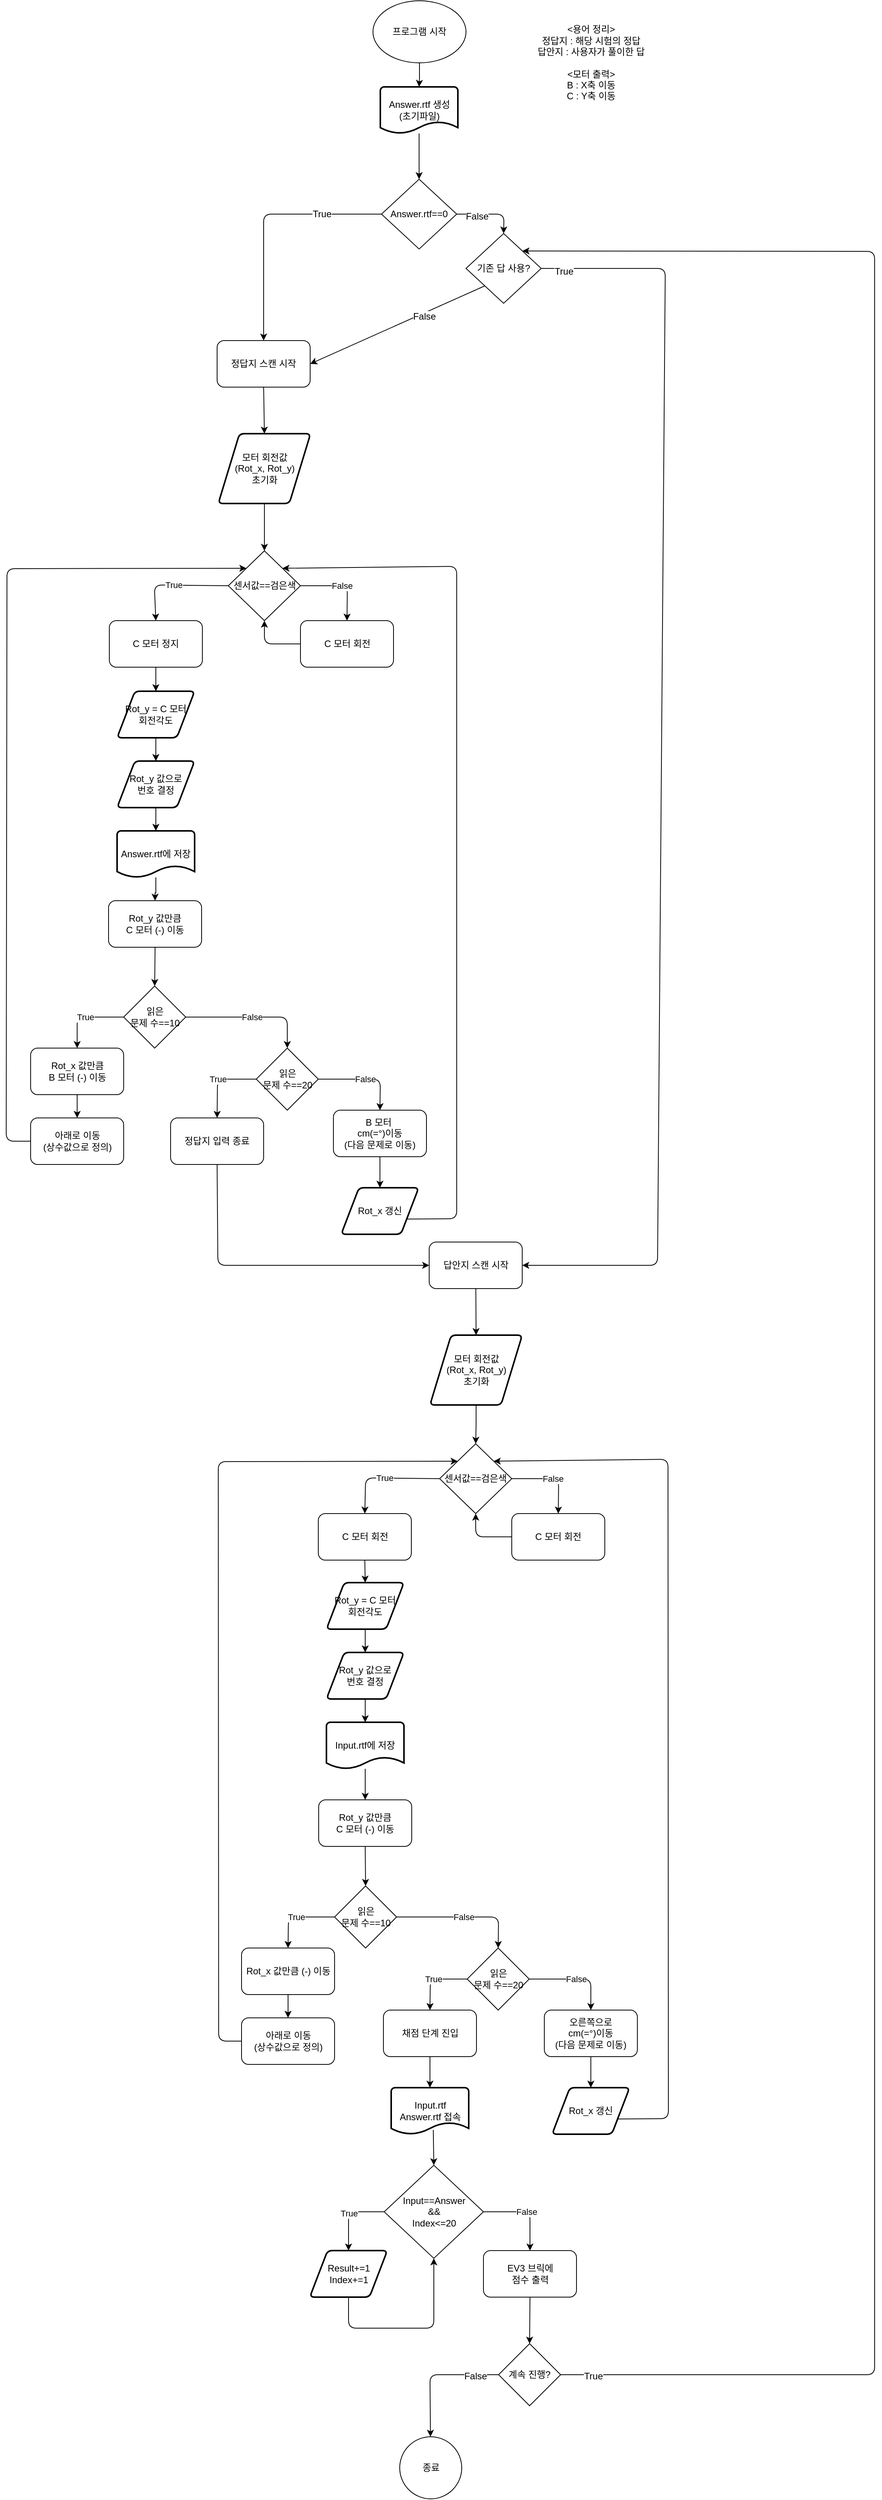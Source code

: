 <mxfile version="12.2.2" type="device" pages="1"><diagram id="v35AwFb4a6q7Ssd2gTC4" name="Page-1"><mxGraphModel dx="3181" dy="1154" grid="1" gridSize="10" guides="1" tooltips="1" connect="1" arrows="1" fold="1" page="1" pageScale="1" pageWidth="827" pageHeight="1169" math="0" shadow="0"><root><mxCell id="0"/><mxCell id="1" parent="0"/><mxCell id="Ygh2MqDzM9ctfmn7t2WT-12" value="" style="edgeStyle=orthogonalEdgeStyle;rounded=0;orthogonalLoop=1;jettySize=auto;html=1;entryX=0.5;entryY=0;entryDx=0;entryDy=0;entryPerimeter=0;" parent="1" source="Ygh2MqDzM9ctfmn7t2WT-1" target="pk9eYHzehfuOCcTNGWm--81" edge="1"><mxGeometry relative="1" as="geometry"><mxPoint x="413" y="170" as="targetPoint"/></mxGeometry></mxCell><mxCell id="Ygh2MqDzM9ctfmn7t2WT-1" value="프로그램 시작" style="ellipse;whiteSpace=wrap;html=1;" parent="1" vertex="1"><mxGeometry x="353" y="60" width="120" height="80" as="geometry"/></mxCell><mxCell id="Ygh2MqDzM9ctfmn7t2WT-9" value="Answer.rtf==0" style="rhombus;whiteSpace=wrap;html=1;" parent="1" vertex="1"><mxGeometry x="364" y="290" width="97" height="90" as="geometry"/></mxCell><mxCell id="Ygh2MqDzM9ctfmn7t2WT-19" value="기존 답 사용?" style="rhombus;whiteSpace=wrap;html=1;" parent="1" vertex="1"><mxGeometry x="473" y="360" width="97" height="90" as="geometry"/></mxCell><mxCell id="kCAXmNmW0ed_6tgoMwiN-2" value="정답지 스캔 시작" style="rounded=1;whiteSpace=wrap;html=1;" parent="1" vertex="1"><mxGeometry x="152" y="498" width="120" height="60" as="geometry"/></mxCell><mxCell id="kCAXmNmW0ed_6tgoMwiN-8" value="&amp;lt;용어 정리&amp;gt;&lt;br&gt;정답지 : 해당 시험의 정답&lt;br&gt;답안지 : 사용자가 풀이한 답&lt;br&gt;&lt;br&gt;&amp;lt;모터 출력&amp;gt;&lt;br&gt;B : X축 이동&lt;br&gt;C : Y축 이동" style="text;html=1;strokeColor=none;fillColor=none;align=center;verticalAlign=middle;whiteSpace=wrap;rounded=0;" parent="1" vertex="1"><mxGeometry x="485.5" y="60" width="297" height="160" as="geometry"/></mxCell><mxCell id="pk9eYHzehfuOCcTNGWm--82" value="" style="edgeStyle=orthogonalEdgeStyle;rounded=0;orthogonalLoop=1;jettySize=auto;html=1;" edge="1" parent="1" source="pk9eYHzehfuOCcTNGWm--81" target="Ygh2MqDzM9ctfmn7t2WT-9"><mxGeometry relative="1" as="geometry"/></mxCell><mxCell id="pk9eYHzehfuOCcTNGWm--81" value="Answer.rtf 생성&lt;br&gt;(초기파일)" style="strokeWidth=2;html=1;shape=mxgraph.flowchart.document2;whiteSpace=wrap;size=0.25;" vertex="1" parent="1"><mxGeometry x="362.5" y="171" width="100" height="60" as="geometry"/></mxCell><mxCell id="pk9eYHzehfuOCcTNGWm--113" value="모터 회전값&lt;br&gt;(Rot_x, Rot_y)&lt;br&gt;초기화" style="shape=parallelogram;html=1;strokeWidth=2;perimeter=parallelogramPerimeter;whiteSpace=wrap;rounded=1;arcSize=12;size=0.23;" vertex="1" parent="1"><mxGeometry x="153.5" y="618" width="119" height="90" as="geometry"/></mxCell><mxCell id="pk9eYHzehfuOCcTNGWm--117" value="센서값==검은색" style="rhombus;whiteSpace=wrap;html=1;" vertex="1" parent="1"><mxGeometry x="166.5" y="769" width="93" height="90" as="geometry"/></mxCell><mxCell id="pk9eYHzehfuOCcTNGWm--118" value="C 모터 회전" style="rounded=1;whiteSpace=wrap;html=1;" vertex="1" parent="1"><mxGeometry x="259.5" y="859" width="120" height="60" as="geometry"/></mxCell><mxCell id="pk9eYHzehfuOCcTNGWm--119" value="True" style="endArrow=classic;html=1;exitX=0;exitY=0.5;exitDx=0;exitDy=0;entryX=0.5;entryY=0;entryDx=0;entryDy=0;" edge="1" parent="1" source="pk9eYHzehfuOCcTNGWm--130" target="pk9eYHzehfuOCcTNGWm--218"><mxGeometry width="50" height="50" relative="1" as="geometry"><mxPoint x="164" y="1537.5" as="sourcePoint"/><mxPoint x="154" y="1509" as="targetPoint"/><Array as="points"><mxPoint x="152.5" y="1450"/></Array></mxGeometry></mxCell><mxCell id="pk9eYHzehfuOCcTNGWm--120" value="Rot_y 값만큼&lt;br&gt;C 모터 (-) 이동" style="rounded=1;whiteSpace=wrap;html=1;" vertex="1" parent="1"><mxGeometry x="12" y="1220" width="120" height="60" as="geometry"/></mxCell><mxCell id="pk9eYHzehfuOCcTNGWm--121" value="읽은&lt;br&gt;문제 수==10" style="rhombus;whiteSpace=wrap;html=1;" vertex="1" parent="1"><mxGeometry x="31.5" y="1330" width="80" height="80" as="geometry"/></mxCell><mxCell id="pk9eYHzehfuOCcTNGWm--122" value="" style="edgeStyle=orthogonalEdgeStyle;rounded=0;orthogonalLoop=1;jettySize=auto;html=1;" edge="1" parent="1" source="pk9eYHzehfuOCcTNGWm--123" target="pk9eYHzehfuOCcTNGWm--140"><mxGeometry relative="1" as="geometry"/></mxCell><mxCell id="pk9eYHzehfuOCcTNGWm--123" value="B 모터&amp;nbsp;&lt;br&gt;cm(=°)이동&lt;br&gt;(다음 문제로 이동)" style="rounded=1;whiteSpace=wrap;html=1;" vertex="1" parent="1"><mxGeometry x="302" y="1490" width="120" height="60" as="geometry"/></mxCell><mxCell id="pk9eYHzehfuOCcTNGWm--124" value="True" style="endArrow=classic;html=1;exitX=0;exitY=0.5;exitDx=0;exitDy=0;entryX=0.5;entryY=0;entryDx=0;entryDy=0;" edge="1" parent="1" source="pk9eYHzehfuOCcTNGWm--121" target="pk9eYHzehfuOCcTNGWm--128"><mxGeometry width="50" height="50" relative="1" as="geometry"><mxPoint x="-274.5" y="1340" as="sourcePoint"/><mxPoint x="15" y="1460" as="targetPoint"/><Array as="points"><mxPoint x="-28.5" y="1370"/></Array></mxGeometry></mxCell><mxCell id="pk9eYHzehfuOCcTNGWm--125" value="True" style="endArrow=classic;html=1;exitX=0;exitY=0.5;exitDx=0;exitDy=0;entryX=0.5;entryY=0;entryDx=0;entryDy=0;" edge="1" parent="1" source="pk9eYHzehfuOCcTNGWm--117" target="pk9eYHzehfuOCcTNGWm--229"><mxGeometry width="50" height="50" relative="1" as="geometry"><mxPoint x="-16.5" y="1033" as="sourcePoint"/><mxPoint x="20" y="840" as="targetPoint"/><Array as="points"><mxPoint x="71" y="813"/></Array></mxGeometry></mxCell><mxCell id="pk9eYHzehfuOCcTNGWm--126" value="False" style="endArrow=classic;html=1;exitX=1;exitY=0.5;exitDx=0;exitDy=0;entryX=0.5;entryY=0;entryDx=0;entryDy=0;" edge="1" parent="1" source="pk9eYHzehfuOCcTNGWm--117" target="pk9eYHzehfuOCcTNGWm--118"><mxGeometry width="50" height="50" relative="1" as="geometry"><mxPoint x="-26.5" y="1023" as="sourcePoint"/><mxPoint x="381" y="818" as="targetPoint"/><Array as="points"><mxPoint x="320" y="814"/></Array></mxGeometry></mxCell><mxCell id="pk9eYHzehfuOCcTNGWm--127" value="" style="edgeStyle=orthogonalEdgeStyle;rounded=0;orthogonalLoop=1;jettySize=auto;html=1;" edge="1" parent="1" source="pk9eYHzehfuOCcTNGWm--128" target="pk9eYHzehfuOCcTNGWm--129"><mxGeometry relative="1" as="geometry"/></mxCell><mxCell id="pk9eYHzehfuOCcTNGWm--128" value="Rot_x 값만큼&lt;br&gt;B 모터 (-) 이동" style="rounded=1;whiteSpace=wrap;html=1;" vertex="1" parent="1"><mxGeometry x="-88.5" y="1410" width="120" height="60" as="geometry"/></mxCell><mxCell id="pk9eYHzehfuOCcTNGWm--129" value="아래로 이동&lt;br&gt;(상수값으로 정의)" style="rounded=1;whiteSpace=wrap;html=1;" vertex="1" parent="1"><mxGeometry x="-88.5" y="1500" width="120" height="60" as="geometry"/></mxCell><mxCell id="pk9eYHzehfuOCcTNGWm--130" value="읽은&lt;br&gt;문제 수==20" style="rhombus;whiteSpace=wrap;html=1;" vertex="1" parent="1"><mxGeometry x="202.5" y="1410" width="80" height="80" as="geometry"/></mxCell><mxCell id="pk9eYHzehfuOCcTNGWm--131" value="False" style="endArrow=classic;html=1;exitX=1;exitY=0.5;exitDx=0;exitDy=0;entryX=0.5;entryY=0;entryDx=0;entryDy=0;" edge="1" parent="1" source="pk9eYHzehfuOCcTNGWm--121" target="pk9eYHzehfuOCcTNGWm--130"><mxGeometry width="50" height="50" relative="1" as="geometry"><mxPoint x="-128" y="1150" as="sourcePoint"/><mxPoint x="-180.5" y="1235" as="targetPoint"/><Array as="points"><mxPoint x="242.5" y="1370"/></Array></mxGeometry></mxCell><mxCell id="pk9eYHzehfuOCcTNGWm--132" value="False" style="endArrow=classic;html=1;exitX=1;exitY=0.5;exitDx=0;exitDy=0;entryX=0.5;entryY=0;entryDx=0;entryDy=0;" edge="1" parent="1" source="pk9eYHzehfuOCcTNGWm--130" target="pk9eYHzehfuOCcTNGWm--123"><mxGeometry width="50" height="50" relative="1" as="geometry"><mxPoint x="-138.5" y="1650" as="sourcePoint"/><mxPoint x="-88.5" y="1600" as="targetPoint"/><Array as="points"><mxPoint x="362.5" y="1450"/></Array></mxGeometry></mxCell><mxCell id="pk9eYHzehfuOCcTNGWm--133" value="Rot_y = C 모터&lt;br&gt;회전각도" style="shape=parallelogram;html=1;strokeWidth=2;perimeter=parallelogramPerimeter;whiteSpace=wrap;rounded=1;arcSize=12;size=0.23;" vertex="1" parent="1"><mxGeometry x="23" y="950" width="100" height="60" as="geometry"/></mxCell><mxCell id="pk9eYHzehfuOCcTNGWm--134" value="" style="endArrow=classic;html=1;exitX=0;exitY=0.5;exitDx=0;exitDy=0;entryX=0.5;entryY=1;entryDx=0;entryDy=0;" edge="1" parent="1" source="pk9eYHzehfuOCcTNGWm--118" target="pk9eYHzehfuOCcTNGWm--117"><mxGeometry width="50" height="50" relative="1" as="geometry"><mxPoint x="-219" y="1399" as="sourcePoint"/><mxPoint x="-169" y="1349" as="targetPoint"/><Array as="points"><mxPoint x="213" y="889"/></Array></mxGeometry></mxCell><mxCell id="pk9eYHzehfuOCcTNGWm--135" value="" style="endArrow=classic;html=1;exitX=0.5;exitY=1;exitDx=0;exitDy=0;entryX=0.5;entryY=0;entryDx=0;entryDy=0;" edge="1" parent="1" source="pk9eYHzehfuOCcTNGWm--133" target="pk9eYHzehfuOCcTNGWm--137"><mxGeometry width="50" height="50" relative="1" as="geometry"><mxPoint x="-124" y="1179" as="sourcePoint"/><mxPoint x="-39" y="959" as="targetPoint"/></mxGeometry></mxCell><mxCell id="pk9eYHzehfuOCcTNGWm--136" value="" style="edgeStyle=orthogonalEdgeStyle;rounded=0;orthogonalLoop=1;jettySize=auto;html=1;" edge="1" parent="1" source="pk9eYHzehfuOCcTNGWm--137" target="pk9eYHzehfuOCcTNGWm--142"><mxGeometry relative="1" as="geometry"/></mxCell><mxCell id="pk9eYHzehfuOCcTNGWm--137" value="Rot_y 값으로&lt;br&gt;번호 결정" style="shape=parallelogram;html=1;strokeWidth=2;perimeter=parallelogramPerimeter;whiteSpace=wrap;rounded=1;arcSize=12;size=0.23;" vertex="1" parent="1"><mxGeometry x="23" y="1040" width="100" height="60" as="geometry"/></mxCell><mxCell id="pk9eYHzehfuOCcTNGWm--138" value="" style="endArrow=classic;html=1;exitX=0.5;exitY=1;exitDx=0;exitDy=0;entryX=0.5;entryY=0;entryDx=0;entryDy=0;" edge="1" parent="1" source="pk9eYHzehfuOCcTNGWm--120" target="pk9eYHzehfuOCcTNGWm--121"><mxGeometry width="50" height="50" relative="1" as="geometry"><mxPoint x="-99" y="1649" as="sourcePoint"/><mxPoint x="-49" y="1599" as="targetPoint"/></mxGeometry></mxCell><mxCell id="pk9eYHzehfuOCcTNGWm--140" value="Rot_x 갱신" style="shape=parallelogram;html=1;strokeWidth=2;perimeter=parallelogramPerimeter;whiteSpace=wrap;rounded=1;arcSize=12;size=0.23;" vertex="1" parent="1"><mxGeometry x="312" y="1590" width="100" height="60" as="geometry"/></mxCell><mxCell id="pk9eYHzehfuOCcTNGWm--141" value="" style="edgeStyle=orthogonalEdgeStyle;rounded=0;orthogonalLoop=1;jettySize=auto;html=1;" edge="1" parent="1" source="pk9eYHzehfuOCcTNGWm--142" target="pk9eYHzehfuOCcTNGWm--120"><mxGeometry relative="1" as="geometry"/></mxCell><mxCell id="pk9eYHzehfuOCcTNGWm--142" value="Answer.rtf에 저장" style="strokeWidth=2;html=1;shape=mxgraph.flowchart.document2;whiteSpace=wrap;size=0.25;" vertex="1" parent="1"><mxGeometry x="23" y="1130" width="100" height="60" as="geometry"/></mxCell><mxCell id="pk9eYHzehfuOCcTNGWm--143" value="" style="endArrow=classic;html=1;exitX=0;exitY=0.5;exitDx=0;exitDy=0;entryX=0;entryY=0;entryDx=0;entryDy=0;" edge="1" parent="1" source="pk9eYHzehfuOCcTNGWm--129" target="pk9eYHzehfuOCcTNGWm--117"><mxGeometry width="50" height="50" relative="1" as="geometry"><mxPoint x="851" y="1679" as="sourcePoint"/><mxPoint x="-129" y="969" as="targetPoint"/><Array as="points"><mxPoint x="-120" y="1530"/><mxPoint x="-119" y="792"/></Array></mxGeometry></mxCell><mxCell id="pk9eYHzehfuOCcTNGWm--144" value="" style="endArrow=classic;html=1;exitX=1;exitY=0.75;exitDx=0;exitDy=0;entryX=1;entryY=0;entryDx=0;entryDy=0;" edge="1" parent="1" source="pk9eYHzehfuOCcTNGWm--140" target="pk9eYHzehfuOCcTNGWm--117"><mxGeometry width="50" height="50" relative="1" as="geometry"><mxPoint x="861" y="1689" as="sourcePoint"/><mxPoint x="511" y="979" as="targetPoint"/><Array as="points"><mxPoint x="461" y="1630"/><mxPoint x="461" y="789"/></Array></mxGeometry></mxCell><mxCell id="pk9eYHzehfuOCcTNGWm--156" value="답안지 스캔 시작" style="rounded=1;whiteSpace=wrap;html=1;" vertex="1" parent="1"><mxGeometry x="425.5" y="1660" width="120" height="60" as="geometry"/></mxCell><mxCell id="pk9eYHzehfuOCcTNGWm--157" value="채점 단계 진입" style="rounded=1;whiteSpace=wrap;html=1;" vertex="1" parent="1"><mxGeometry x="366.5" y="2650" width="120" height="60" as="geometry"/></mxCell><mxCell id="pk9eYHzehfuOCcTNGWm--158" value="" style="edgeStyle=orthogonalEdgeStyle;rounded=0;orthogonalLoop=1;jettySize=auto;html=1;" edge="1" parent="1" source="pk9eYHzehfuOCcTNGWm--159" target="pk9eYHzehfuOCcTNGWm--160"><mxGeometry relative="1" as="geometry"/></mxCell><mxCell id="pk9eYHzehfuOCcTNGWm--159" value="모터 회전값&lt;br&gt;(Rot_x, Rot_y)&lt;br&gt;초기화" style="shape=parallelogram;html=1;strokeWidth=2;perimeter=parallelogramPerimeter;whiteSpace=wrap;rounded=1;arcSize=12;size=0.23;" vertex="1" parent="1"><mxGeometry x="426.5" y="1780" width="119" height="90" as="geometry"/></mxCell><mxCell id="pk9eYHzehfuOCcTNGWm--160" value="센서값==검은색" style="rhombus;whiteSpace=wrap;html=1;" vertex="1" parent="1"><mxGeometry x="439" y="1920" width="93" height="90" as="geometry"/></mxCell><mxCell id="pk9eYHzehfuOCcTNGWm--161" value="C 모터 회전" style="rounded=1;whiteSpace=wrap;html=1;" vertex="1" parent="1"><mxGeometry x="532" y="2010" width="120" height="60" as="geometry"/></mxCell><mxCell id="pk9eYHzehfuOCcTNGWm--162" value="True" style="endArrow=classic;html=1;exitX=0;exitY=0.5;exitDx=0;exitDy=0;entryX=0.5;entryY=0;entryDx=0;entryDy=0;" edge="1" parent="1" source="pk9eYHzehfuOCcTNGWm--173" target="pk9eYHzehfuOCcTNGWm--157"><mxGeometry width="50" height="50" relative="1" as="geometry"><mxPoint x="436.5" y="2637.5" as="sourcePoint"/><mxPoint x="414" y="2670" as="targetPoint"/><Array as="points"><mxPoint x="427" y="2610"/></Array></mxGeometry></mxCell><mxCell id="pk9eYHzehfuOCcTNGWm--163" value="Rot_y 값만큼&lt;br&gt;C 모터 (-) 이동" style="rounded=1;whiteSpace=wrap;html=1;" vertex="1" parent="1"><mxGeometry x="283" y="2379" width="120" height="60" as="geometry"/></mxCell><mxCell id="pk9eYHzehfuOCcTNGWm--164" value="읽은&lt;br&gt;문제 수==10" style="rhombus;whiteSpace=wrap;html=1;" vertex="1" parent="1"><mxGeometry x="303.5" y="2490" width="80" height="80" as="geometry"/></mxCell><mxCell id="pk9eYHzehfuOCcTNGWm--165" value="" style="edgeStyle=orthogonalEdgeStyle;rounded=0;orthogonalLoop=1;jettySize=auto;html=1;" edge="1" parent="1" source="pk9eYHzehfuOCcTNGWm--166" target="pk9eYHzehfuOCcTNGWm--183"><mxGeometry relative="1" as="geometry"/></mxCell><mxCell id="pk9eYHzehfuOCcTNGWm--166" value="오른쪽으로 &lt;br&gt;cm(=°)이동&lt;br&gt;(다음 문제로 이동)" style="rounded=1;whiteSpace=wrap;html=1;" vertex="1" parent="1"><mxGeometry x="574" y="2650" width="120" height="60" as="geometry"/></mxCell><mxCell id="pk9eYHzehfuOCcTNGWm--167" value="True" style="endArrow=classic;html=1;exitX=0;exitY=0.5;exitDx=0;exitDy=0;entryX=0.5;entryY=0;entryDx=0;entryDy=0;" edge="1" parent="1" source="pk9eYHzehfuOCcTNGWm--164" target="pk9eYHzehfuOCcTNGWm--171"><mxGeometry width="50" height="50" relative="1" as="geometry"><mxPoint x="-2" y="2440" as="sourcePoint"/><mxPoint x="287.5" y="2560" as="targetPoint"/><Array as="points"><mxPoint x="244" y="2530"/></Array></mxGeometry></mxCell><mxCell id="pk9eYHzehfuOCcTNGWm--168" value="True" style="endArrow=classic;html=1;exitX=0;exitY=0.5;exitDx=0;exitDy=0;entryX=0.5;entryY=0;entryDx=0;entryDy=0;" edge="1" parent="1" source="pk9eYHzehfuOCcTNGWm--160" target="pk9eYHzehfuOCcTNGWm--231"><mxGeometry width="50" height="50" relative="1" as="geometry"><mxPoint x="256" y="2184" as="sourcePoint"/><mxPoint x="280" y="1980" as="targetPoint"/><Array as="points"><mxPoint x="343.5" y="1964"/></Array></mxGeometry></mxCell><mxCell id="pk9eYHzehfuOCcTNGWm--169" value="False" style="endArrow=classic;html=1;exitX=1;exitY=0.5;exitDx=0;exitDy=0;entryX=0.5;entryY=0;entryDx=0;entryDy=0;" edge="1" parent="1" source="pk9eYHzehfuOCcTNGWm--160" target="pk9eYHzehfuOCcTNGWm--161"><mxGeometry width="50" height="50" relative="1" as="geometry"><mxPoint x="246" y="2174" as="sourcePoint"/><mxPoint x="653.5" y="1969" as="targetPoint"/><Array as="points"><mxPoint x="592.5" y="1965"/></Array></mxGeometry></mxCell><mxCell id="pk9eYHzehfuOCcTNGWm--170" value="" style="edgeStyle=orthogonalEdgeStyle;rounded=0;orthogonalLoop=1;jettySize=auto;html=1;" edge="1" parent="1" source="pk9eYHzehfuOCcTNGWm--171" target="pk9eYHzehfuOCcTNGWm--172"><mxGeometry relative="1" as="geometry"/></mxCell><mxCell id="pk9eYHzehfuOCcTNGWm--171" value="Rot_x 값만큼 (-) 이동" style="rounded=1;whiteSpace=wrap;html=1;" vertex="1" parent="1"><mxGeometry x="183.5" y="2570" width="120" height="60" as="geometry"/></mxCell><mxCell id="pk9eYHzehfuOCcTNGWm--172" value="아래로 이동&lt;br&gt;(상수값으로 정의)" style="rounded=1;whiteSpace=wrap;html=1;" vertex="1" parent="1"><mxGeometry x="183.5" y="2660" width="120" height="60" as="geometry"/></mxCell><mxCell id="pk9eYHzehfuOCcTNGWm--173" value="읽은&lt;br&gt;문제 수==20" style="rhombus;whiteSpace=wrap;html=1;" vertex="1" parent="1"><mxGeometry x="474.5" y="2570" width="80" height="80" as="geometry"/></mxCell><mxCell id="pk9eYHzehfuOCcTNGWm--174" value="False" style="endArrow=classic;html=1;exitX=1;exitY=0.5;exitDx=0;exitDy=0;entryX=0.5;entryY=0;entryDx=0;entryDy=0;" edge="1" parent="1" source="pk9eYHzehfuOCcTNGWm--164" target="pk9eYHzehfuOCcTNGWm--173"><mxGeometry width="50" height="50" relative="1" as="geometry"><mxPoint x="144.5" y="2250" as="sourcePoint"/><mxPoint x="92" y="2335" as="targetPoint"/><Array as="points"><mxPoint x="515" y="2530"/></Array></mxGeometry></mxCell><mxCell id="pk9eYHzehfuOCcTNGWm--175" value="False" style="endArrow=classic;html=1;exitX=1;exitY=0.5;exitDx=0;exitDy=0;entryX=0.5;entryY=0;entryDx=0;entryDy=0;" edge="1" parent="1" source="pk9eYHzehfuOCcTNGWm--173" target="pk9eYHzehfuOCcTNGWm--166"><mxGeometry width="50" height="50" relative="1" as="geometry"><mxPoint x="134" y="2750" as="sourcePoint"/><mxPoint x="184" y="2700" as="targetPoint"/><Array as="points"><mxPoint x="634" y="2610"/></Array></mxGeometry></mxCell><mxCell id="pk9eYHzehfuOCcTNGWm--176" value="Rot_y = C 모터&lt;br&gt;회전각도" style="shape=parallelogram;html=1;strokeWidth=2;perimeter=parallelogramPerimeter;whiteSpace=wrap;rounded=1;arcSize=12;size=0.23;" vertex="1" parent="1"><mxGeometry x="293" y="2099" width="100" height="60" as="geometry"/></mxCell><mxCell id="pk9eYHzehfuOCcTNGWm--177" value="" style="endArrow=classic;html=1;exitX=0;exitY=0.5;exitDx=0;exitDy=0;entryX=0.5;entryY=1;entryDx=0;entryDy=0;" edge="1" parent="1" source="pk9eYHzehfuOCcTNGWm--161" target="pk9eYHzehfuOCcTNGWm--160"><mxGeometry width="50" height="50" relative="1" as="geometry"><mxPoint x="53.5" y="2550" as="sourcePoint"/><mxPoint x="103.5" y="2500" as="targetPoint"/><Array as="points"><mxPoint x="485.5" y="2040"/></Array></mxGeometry></mxCell><mxCell id="pk9eYHzehfuOCcTNGWm--178" value="" style="endArrow=classic;html=1;exitX=0.5;exitY=1;exitDx=0;exitDy=0;entryX=0.5;entryY=0;entryDx=0;entryDy=0;" edge="1" parent="1" source="pk9eYHzehfuOCcTNGWm--176" target="pk9eYHzehfuOCcTNGWm--180"><mxGeometry width="50" height="50" relative="1" as="geometry"><mxPoint x="147" y="2389" as="sourcePoint"/><mxPoint x="232" y="2169" as="targetPoint"/></mxGeometry></mxCell><mxCell id="pk9eYHzehfuOCcTNGWm--179" value="" style="edgeStyle=orthogonalEdgeStyle;rounded=0;orthogonalLoop=1;jettySize=auto;html=1;" edge="1" parent="1" source="pk9eYHzehfuOCcTNGWm--180" target="pk9eYHzehfuOCcTNGWm--185"><mxGeometry relative="1" as="geometry"/></mxCell><mxCell id="pk9eYHzehfuOCcTNGWm--180" value="Rot_y 값으로&lt;br&gt;번호 결정" style="shape=parallelogram;html=1;strokeWidth=2;perimeter=parallelogramPerimeter;whiteSpace=wrap;rounded=1;arcSize=12;size=0.23;" vertex="1" parent="1"><mxGeometry x="293" y="2189" width="100" height="60" as="geometry"/></mxCell><mxCell id="pk9eYHzehfuOCcTNGWm--181" value="" style="endArrow=classic;html=1;exitX=0.5;exitY=1;exitDx=0;exitDy=0;entryX=0.5;entryY=0;entryDx=0;entryDy=0;" edge="1" parent="1" source="pk9eYHzehfuOCcTNGWm--163" target="pk9eYHzehfuOCcTNGWm--164"><mxGeometry width="50" height="50" relative="1" as="geometry"><mxPoint x="173.5" y="2800" as="sourcePoint"/><mxPoint x="223.5" y="2750" as="targetPoint"/></mxGeometry></mxCell><mxCell id="pk9eYHzehfuOCcTNGWm--182" value="" style="endArrow=classic;html=1;exitX=0.5;exitY=1;exitDx=0;exitDy=0;entryX=0.5;entryY=0;entryDx=0;entryDy=0;entryPerimeter=0;" edge="1" parent="1" source="pk9eYHzehfuOCcTNGWm--157" target="pk9eYHzehfuOCcTNGWm--189"><mxGeometry width="50" height="50" relative="1" as="geometry"><mxPoint x="234" y="2720" as="sourcePoint"/><mxPoint x="427" y="2710" as="targetPoint"/></mxGeometry></mxCell><mxCell id="pk9eYHzehfuOCcTNGWm--183" value="Rot_x 갱신" style="shape=parallelogram;html=1;strokeWidth=2;perimeter=parallelogramPerimeter;whiteSpace=wrap;rounded=1;arcSize=12;size=0.23;" vertex="1" parent="1"><mxGeometry x="584" y="2750" width="100" height="60" as="geometry"/></mxCell><mxCell id="pk9eYHzehfuOCcTNGWm--184" value="" style="edgeStyle=orthogonalEdgeStyle;rounded=0;orthogonalLoop=1;jettySize=auto;html=1;" edge="1" parent="1" source="pk9eYHzehfuOCcTNGWm--185" target="pk9eYHzehfuOCcTNGWm--163"><mxGeometry relative="1" as="geometry"/></mxCell><mxCell id="pk9eYHzehfuOCcTNGWm--185" value="Input.rtf에 저장" style="strokeWidth=2;html=1;shape=mxgraph.flowchart.document2;whiteSpace=wrap;size=0.25;" vertex="1" parent="1"><mxGeometry x="293" y="2279" width="100" height="60" as="geometry"/></mxCell><mxCell id="pk9eYHzehfuOCcTNGWm--186" value="" style="endArrow=classic;html=1;exitX=0;exitY=0.5;exitDx=0;exitDy=0;entryX=0;entryY=0;entryDx=0;entryDy=0;" edge="1" parent="1" source="pk9eYHzehfuOCcTNGWm--172" target="pk9eYHzehfuOCcTNGWm--160"><mxGeometry width="50" height="50" relative="1" as="geometry"><mxPoint x="1123.5" y="2830" as="sourcePoint"/><mxPoint x="143.5" y="2120" as="targetPoint"/><Array as="points"><mxPoint x="154" y="2690"/><mxPoint x="153.5" y="1943"/></Array></mxGeometry></mxCell><mxCell id="pk9eYHzehfuOCcTNGWm--187" value="" style="endArrow=classic;html=1;exitX=1;exitY=0.75;exitDx=0;exitDy=0;entryX=1;entryY=0;entryDx=0;entryDy=0;" edge="1" parent="1" source="pk9eYHzehfuOCcTNGWm--183" target="pk9eYHzehfuOCcTNGWm--160"><mxGeometry width="50" height="50" relative="1" as="geometry"><mxPoint x="1133.5" y="2840" as="sourcePoint"/><mxPoint x="783.5" y="2130" as="targetPoint"/><Array as="points"><mxPoint x="734" y="2790"/><mxPoint x="733.5" y="1940"/></Array></mxGeometry></mxCell><mxCell id="pk9eYHzehfuOCcTNGWm--189" value="Input.rtf&lt;br&gt;Answer.rtf 접속" style="strokeWidth=2;html=1;shape=mxgraph.flowchart.document2;whiteSpace=wrap;size=0.25;" vertex="1" parent="1"><mxGeometry x="376.5" y="2750" width="100" height="60" as="geometry"/></mxCell><mxCell id="pk9eYHzehfuOCcTNGWm--190" value="Input==Answer&lt;br&gt;&amp;amp;&amp;amp;&lt;br&gt;Index&amp;lt;=20" style="rhombus;whiteSpace=wrap;html=1;" vertex="1" parent="1"><mxGeometry x="367.5" y="2850" width="128" height="120" as="geometry"/></mxCell><mxCell id="pk9eYHzehfuOCcTNGWm--191" value="True" style="endArrow=classic;html=1;exitX=0;exitY=0.5;exitDx=0;exitDy=0;entryX=0.5;entryY=0;entryDx=0;entryDy=0;" edge="1" parent="1" source="pk9eYHzehfuOCcTNGWm--190" target="pk9eYHzehfuOCcTNGWm--192"><mxGeometry width="50" height="50" relative="1" as="geometry"><mxPoint x="376.5" y="2900" as="sourcePoint"/><mxPoint x="196.5" y="2970" as="targetPoint"/><Array as="points"><mxPoint x="321.5" y="2910"/></Array></mxGeometry></mxCell><mxCell id="pk9eYHzehfuOCcTNGWm--192" value="Result+=1&lt;br&gt;Index+=1" style="shape=parallelogram;html=1;strokeWidth=2;perimeter=parallelogramPerimeter;whiteSpace=wrap;rounded=1;arcSize=12;size=0.23;" vertex="1" parent="1"><mxGeometry x="271.5" y="2960" width="100" height="60" as="geometry"/></mxCell><mxCell id="pk9eYHzehfuOCcTNGWm--193" value="" style="endArrow=classic;html=1;exitX=0.5;exitY=1;exitDx=0;exitDy=0;entryX=0.5;entryY=1;entryDx=0;entryDy=0;" edge="1" parent="1" source="pk9eYHzehfuOCcTNGWm--192" target="pk9eYHzehfuOCcTNGWm--190"><mxGeometry width="50" height="50" relative="1" as="geometry"><mxPoint x="146.5" y="3090" as="sourcePoint"/><mxPoint x="196.5" y="3040" as="targetPoint"/><Array as="points"><mxPoint x="321.5" y="3060"/><mxPoint x="431.5" y="3060"/></Array></mxGeometry></mxCell><mxCell id="pk9eYHzehfuOCcTNGWm--194" value="False" style="endArrow=classic;html=1;exitX=1;exitY=0.5;exitDx=0;exitDy=0;entryX=0.5;entryY=0;entryDx=0;entryDy=0;" edge="1" parent="1" source="pk9eYHzehfuOCcTNGWm--190" target="pk9eYHzehfuOCcTNGWm--195"><mxGeometry width="50" height="50" relative="1" as="geometry"><mxPoint x="146.5" y="3140" as="sourcePoint"/><mxPoint x="726.5" y="3040" as="targetPoint"/><Array as="points"><mxPoint x="555.5" y="2910"/></Array></mxGeometry></mxCell><mxCell id="pk9eYHzehfuOCcTNGWm--195" value="EV3 브릭에&lt;br&gt;점수 출력" style="rounded=1;whiteSpace=wrap;html=1;" vertex="1" parent="1"><mxGeometry x="495.5" y="2960" width="120" height="60" as="geometry"/></mxCell><mxCell id="pk9eYHzehfuOCcTNGWm--196" value="" style="endArrow=classic;html=1;exitX=0.5;exitY=1;exitDx=0;exitDy=0;entryX=0.5;entryY=0;entryDx=0;entryDy=0;" edge="1" parent="1" source="pk9eYHzehfuOCcTNGWm--195" target="pk9eYHzehfuOCcTNGWm--197"><mxGeometry width="50" height="50" relative="1" as="geometry"><mxPoint x="264.5" y="3110" as="sourcePoint"/><mxPoint x="673.5" y="3130" as="targetPoint"/></mxGeometry></mxCell><mxCell id="pk9eYHzehfuOCcTNGWm--197" value="계속 진행?" style="rhombus;whiteSpace=wrap;html=1;" vertex="1" parent="1"><mxGeometry x="515" y="3080" width="80" height="80" as="geometry"/></mxCell><mxCell id="pk9eYHzehfuOCcTNGWm--198" value="" style="endArrow=classic;html=1;entryX=0.5;entryY=0;entryDx=0;entryDy=0;" edge="1" parent="1" source="pk9eYHzehfuOCcTNGWm--156" target="pk9eYHzehfuOCcTNGWm--159"><mxGeometry width="50" height="50" relative="1" as="geometry"><mxPoint x="286.5" y="1854" as="sourcePoint"/><mxPoint x="336.5" y="1804" as="targetPoint"/></mxGeometry></mxCell><mxCell id="pk9eYHzehfuOCcTNGWm--202" value="" style="endArrow=classic;html=1;entryX=0.5;entryY=0;entryDx=0;entryDy=0;exitX=0;exitY=0.5;exitDx=0;exitDy=0;" edge="1" parent="1" source="Ygh2MqDzM9ctfmn7t2WT-9" target="kCAXmNmW0ed_6tgoMwiN-2"><mxGeometry width="50" height="50" relative="1" as="geometry"><mxPoint x="65.5" y="135" as="sourcePoint"/><mxPoint x="115.5" y="85" as="targetPoint"/><Array as="points"><mxPoint x="212" y="335"/></Array></mxGeometry></mxCell><mxCell id="pk9eYHzehfuOCcTNGWm--204" value="True" style="text;html=1;resizable=0;points=[];align=center;verticalAlign=middle;labelBackgroundColor=#ffffff;" vertex="1" connectable="0" parent="pk9eYHzehfuOCcTNGWm--202"><mxGeometry x="-0.511" relative="1" as="geometry"><mxPoint as="offset"/></mxGeometry></mxCell><mxCell id="pk9eYHzehfuOCcTNGWm--203" value="" style="endArrow=classic;html=1;exitX=1;exitY=0.5;exitDx=0;exitDy=0;entryX=0.5;entryY=0;entryDx=0;entryDy=0;" edge="1" parent="1" source="Ygh2MqDzM9ctfmn7t2WT-9" target="Ygh2MqDzM9ctfmn7t2WT-19"><mxGeometry width="50" height="50" relative="1" as="geometry"><mxPoint x="65.5" y="135" as="sourcePoint"/><mxPoint x="810" y="520" as="targetPoint"/><Array as="points"><mxPoint x="522" y="335"/></Array></mxGeometry></mxCell><mxCell id="pk9eYHzehfuOCcTNGWm--205" value="False" style="text;html=1;resizable=0;points=[];align=center;verticalAlign=middle;labelBackgroundColor=#ffffff;" vertex="1" connectable="0" parent="pk9eYHzehfuOCcTNGWm--203"><mxGeometry x="-0.39" y="-3" relative="1" as="geometry"><mxPoint as="offset"/></mxGeometry></mxCell><mxCell id="pk9eYHzehfuOCcTNGWm--211" value="" style="endArrow=classic;html=1;entryX=0.5;entryY=0;entryDx=0;entryDy=0;exitX=0.5;exitY=1;exitDx=0;exitDy=0;" edge="1" parent="1" source="kCAXmNmW0ed_6tgoMwiN-2" target="pk9eYHzehfuOCcTNGWm--113"><mxGeometry width="50" height="50" relative="1" as="geometry"><mxPoint x="65.5" y="123" as="sourcePoint"/><mxPoint x="115.5" y="73" as="targetPoint"/></mxGeometry></mxCell><mxCell id="pk9eYHzehfuOCcTNGWm--212" value="" style="endArrow=classic;html=1;entryX=0.5;entryY=0;entryDx=0;entryDy=0;exitX=0.5;exitY=1;exitDx=0;exitDy=0;" edge="1" parent="1" source="pk9eYHzehfuOCcTNGWm--113" target="pk9eYHzehfuOCcTNGWm--117"><mxGeometry width="50" height="50" relative="1" as="geometry"><mxPoint x="341.5" y="719" as="sourcePoint"/><mxPoint x="79.5" y="488" as="targetPoint"/></mxGeometry></mxCell><mxCell id="pk9eYHzehfuOCcTNGWm--213" value="" style="endArrow=classic;html=1;exitX=0;exitY=1;exitDx=0;exitDy=0;entryX=1;entryY=0.5;entryDx=0;entryDy=0;" edge="1" parent="1" source="Ygh2MqDzM9ctfmn7t2WT-19" target="kCAXmNmW0ed_6tgoMwiN-2"><mxGeometry width="50" height="50" relative="1" as="geometry"><mxPoint x="610" y="689" as="sourcePoint"/><mxPoint x="660" y="639" as="targetPoint"/></mxGeometry></mxCell><mxCell id="pk9eYHzehfuOCcTNGWm--214" value="False" style="text;html=1;resizable=0;points=[];align=center;verticalAlign=middle;labelBackgroundColor=#ffffff;" vertex="1" connectable="0" parent="pk9eYHzehfuOCcTNGWm--213"><mxGeometry x="-0.289" y="4" relative="1" as="geometry"><mxPoint as="offset"/></mxGeometry></mxCell><mxCell id="pk9eYHzehfuOCcTNGWm--217" value="" style="endArrow=classic;html=1;exitX=0.5;exitY=1;exitDx=0;exitDy=0;entryX=0;entryY=0.5;entryDx=0;entryDy=0;" edge="1" parent="1" source="pk9eYHzehfuOCcTNGWm--218" target="pk9eYHzehfuOCcTNGWm--156"><mxGeometry width="50" height="50" relative="1" as="geometry"><mxPoint x="-130" y="1990" as="sourcePoint"/><mxPoint x="-80" y="1940" as="targetPoint"/><Array as="points"><mxPoint x="153" y="1690"/></Array></mxGeometry></mxCell><mxCell id="pk9eYHzehfuOCcTNGWm--218" value="정답지 입력 종료" style="rounded=1;whiteSpace=wrap;html=1;" vertex="1" parent="1"><mxGeometry x="92" y="1500" width="120" height="60" as="geometry"/></mxCell><mxCell id="pk9eYHzehfuOCcTNGWm--221" value="" style="endArrow=classic;html=1;exitX=1;exitY=0.5;exitDx=0;exitDy=0;entryX=1;entryY=0;entryDx=0;entryDy=0;" edge="1" parent="1" source="pk9eYHzehfuOCcTNGWm--197" target="Ygh2MqDzM9ctfmn7t2WT-19"><mxGeometry width="50" height="50" relative="1" as="geometry"><mxPoint x="1280" y="3045" as="sourcePoint"/><mxPoint x="1330" y="2995" as="targetPoint"/><Array as="points"><mxPoint x="1000" y="3120"/><mxPoint x="1000" y="383"/></Array></mxGeometry></mxCell><mxCell id="pk9eYHzehfuOCcTNGWm--223" value="True" style="text;html=1;resizable=0;points=[];align=center;verticalAlign=middle;labelBackgroundColor=#ffffff;" vertex="1" connectable="0" parent="pk9eYHzehfuOCcTNGWm--221"><mxGeometry x="-0.977" y="-2" relative="1" as="geometry"><mxPoint as="offset"/></mxGeometry></mxCell><mxCell id="pk9eYHzehfuOCcTNGWm--224" value="" style="endArrow=classic;html=1;exitX=0;exitY=0.5;exitDx=0;exitDy=0;" edge="1" parent="1" source="pk9eYHzehfuOCcTNGWm--197" target="pk9eYHzehfuOCcTNGWm--225"><mxGeometry width="50" height="50" relative="1" as="geometry"><mxPoint x="-76" y="3145" as="sourcePoint"/><mxPoint x="-26" y="3095" as="targetPoint"/><Array as="points"><mxPoint x="426.5" y="3120"/></Array></mxGeometry></mxCell><mxCell id="pk9eYHzehfuOCcTNGWm--226" value="False" style="text;html=1;resizable=0;points=[];align=center;verticalAlign=middle;labelBackgroundColor=#ffffff;" vertex="1" connectable="0" parent="pk9eYHzehfuOCcTNGWm--224"><mxGeometry x="-0.638" y="2" relative="1" as="geometry"><mxPoint as="offset"/></mxGeometry></mxCell><mxCell id="pk9eYHzehfuOCcTNGWm--225" value="종료" style="ellipse;whiteSpace=wrap;html=1;aspect=fixed;" vertex="1" parent="1"><mxGeometry x="387.5" y="3200" width="80" height="80" as="geometry"/></mxCell><mxCell id="pk9eYHzehfuOCcTNGWm--227" value="" style="endArrow=classic;html=1;exitX=1;exitY=0.5;exitDx=0;exitDy=0;entryX=1;entryY=0.5;entryDx=0;entryDy=0;" edge="1" parent="1" source="Ygh2MqDzM9ctfmn7t2WT-19" target="pk9eYHzehfuOCcTNGWm--156"><mxGeometry width="50" height="50" relative="1" as="geometry"><mxPoint x="776" y="1369" as="sourcePoint"/><mxPoint x="826" y="1319" as="targetPoint"/><Array as="points"><mxPoint x="730" y="405"/><mxPoint x="720" y="1690"/></Array></mxGeometry></mxCell><mxCell id="pk9eYHzehfuOCcTNGWm--228" value="True" style="text;html=1;resizable=0;points=[];align=center;verticalAlign=middle;labelBackgroundColor=#ffffff;" vertex="1" connectable="0" parent="pk9eYHzehfuOCcTNGWm--227"><mxGeometry x="-0.965" y="-4" relative="1" as="geometry"><mxPoint as="offset"/></mxGeometry></mxCell><mxCell id="pk9eYHzehfuOCcTNGWm--230" value="" style="edgeStyle=orthogonalEdgeStyle;rounded=0;orthogonalLoop=1;jettySize=auto;html=1;" edge="1" parent="1" source="pk9eYHzehfuOCcTNGWm--229" target="pk9eYHzehfuOCcTNGWm--133"><mxGeometry relative="1" as="geometry"/></mxCell><mxCell id="pk9eYHzehfuOCcTNGWm--229" value="C 모터 정지" style="rounded=1;whiteSpace=wrap;html=1;" vertex="1" parent="1"><mxGeometry x="13" y="859" width="120" height="60" as="geometry"/></mxCell><mxCell id="pk9eYHzehfuOCcTNGWm--231" value="C 모터 회전" style="rounded=1;whiteSpace=wrap;html=1;" vertex="1" parent="1"><mxGeometry x="282.5" y="2010" width="120" height="60" as="geometry"/></mxCell><mxCell id="pk9eYHzehfuOCcTNGWm--234" value="" style="endArrow=classic;html=1;exitX=0.5;exitY=1;exitDx=0;exitDy=0;entryX=0.5;entryY=0;entryDx=0;entryDy=0;" edge="1" parent="1" source="pk9eYHzehfuOCcTNGWm--231" target="pk9eYHzehfuOCcTNGWm--176"><mxGeometry width="50" height="50" relative="1" as="geometry"><mxPoint x="60" y="2290" as="sourcePoint"/><mxPoint x="110" y="2240" as="targetPoint"/></mxGeometry></mxCell><mxCell id="pk9eYHzehfuOCcTNGWm--236" value="" style="endArrow=classic;html=1;entryX=0.5;entryY=0;entryDx=0;entryDy=0;exitX=0.543;exitY=0.908;exitDx=0;exitDy=0;exitPerimeter=0;" edge="1" parent="1" source="pk9eYHzehfuOCcTNGWm--189" target="pk9eYHzehfuOCcTNGWm--190"><mxGeometry width="50" height="50" relative="1" as="geometry"><mxPoint x="422" y="2820" as="sourcePoint"/><mxPoint x="142" y="3000" as="targetPoint"/></mxGeometry></mxCell></root></mxGraphModel></diagram></mxfile>